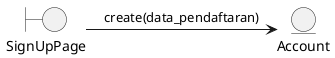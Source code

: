 @startuml
boundary SignUpPage
entity Account

(SignUpPage) -> (Account): create(data_pendaftaran)
@enduml